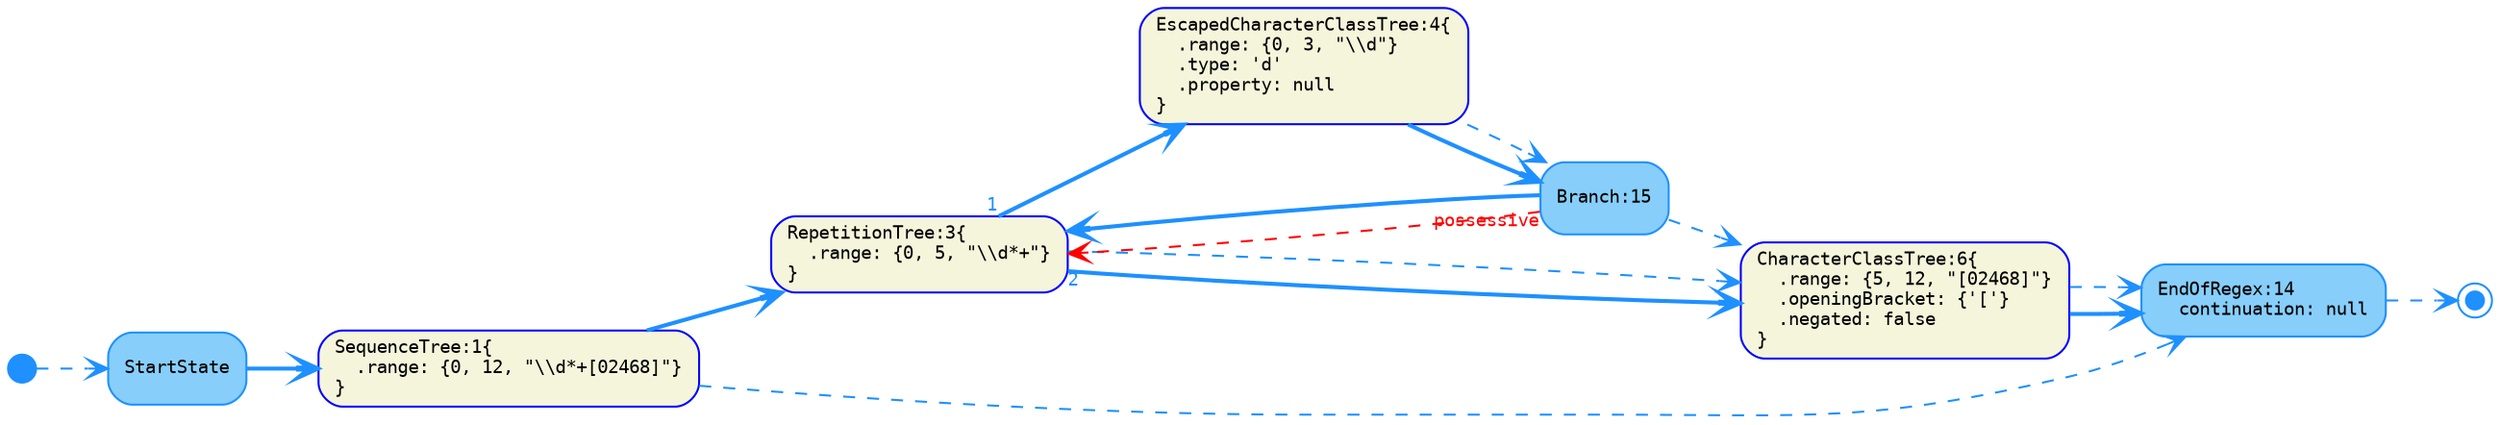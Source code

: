 digraph G {
  rankdir=LR;
  graph [fontname="Monospace", fontsize="11"]

  // tree-and-state nodes
  node [fontname="Monospace", fontsize= "9", shape="box", style="rounded,filled", color="Blue", fillcolor="Beige", fixedsize="false", width="0.75"]
  1[ label="SequenceTree:1\{\l  .range: \{0, 12, \"\\\\d*+[02468]\"\}\l\}\l" ]
  3[ label="RepetitionTree:3\{\l  .range: \{0, 5, \"\\\\d*+\"\}\l\}\l" ]
  4[ label="EscapedCharacterClassTree:4\{\l  .range: \{0, 3, \"\\\\d\"\}\l  .type: 'd'\l  .property: null\l\}\l" ]
  6[ label="CharacterClassTree:6\{\l  .range: \{5, 12, \"[02468]\"\}\l  .openingBracket: \{'['\}\l  .negated: false\l\}\l" ]

  // state nodes
  node [fontname="Monospace", fontsize= "9", shape="box", style="rounded,filled", color="DodgerBlue", fillcolor="LightSkyBlue", fixedsize="false", width="0.75"]
  15[ label="Branch:15\l" ]
  14[ label="EndOfRegex:14\l  continuation: null\l" ]
  StartState[ label="StartState\l" ]

  // end nodes
  node [fontname="Monospace", fontsize= "9", shape="doublecircle", style="rounded,filled", color="DodgerBlue", fillcolor="DodgerBlue", fixedsize="true", width="0.12"]
  end[ label="\l" ]

  // start nodes
  node [fontname="Monospace", fontsize= "9", shape="circle", style="rounded,filled", color="DodgerBlue", fillcolor="DodgerBlue", fixedsize="true", width="0.20"]
  start[ label="\l" ]

  // back-reference edges
  edge [fontname="Monospace", fontsize="9", style="dashed", color="Red", fontcolor="Red", arrowhead="vee", arrowtail="none", dir="both"]
  15 -> 3 [ taillabel="possessive" ]

  // successor edges
  edge [fontname="Monospace", fontsize="9", style="bold", color="DodgerBlue", fontcolor="DodgerBlue", arrowhead="vee", arrowtail="none", dir="both"]
  1 -> 3 [ taillabel="" ]
  3 -> 4 [ taillabel="1" ]
  3 -> 6 [ taillabel="2" ]
  4 -> 15 [ taillabel="" ]
  15 -> 3 [ taillabel="" ]
  6 -> 14 [ taillabel="" ]
  StartState -> 1 [ taillabel="" ]

  // continuation edges
  edge [fontname="Monospace", fontsize="9", style="dashed", color="DodgerBlue", fontcolor="DodgerBlue", arrowhead="vee", arrowtail="none", dir="both"]
  1 -> 14 [ taillabel="" ]
  3 -> 6 [ taillabel="" ]
  4 -> 15 [ taillabel="" ]
  15 -> 6 [ taillabel="" ]
  6 -> 14 [ taillabel="" ]
  14 -> end [ taillabel="" ]
  start -> StartState [ taillabel="" ]
}
